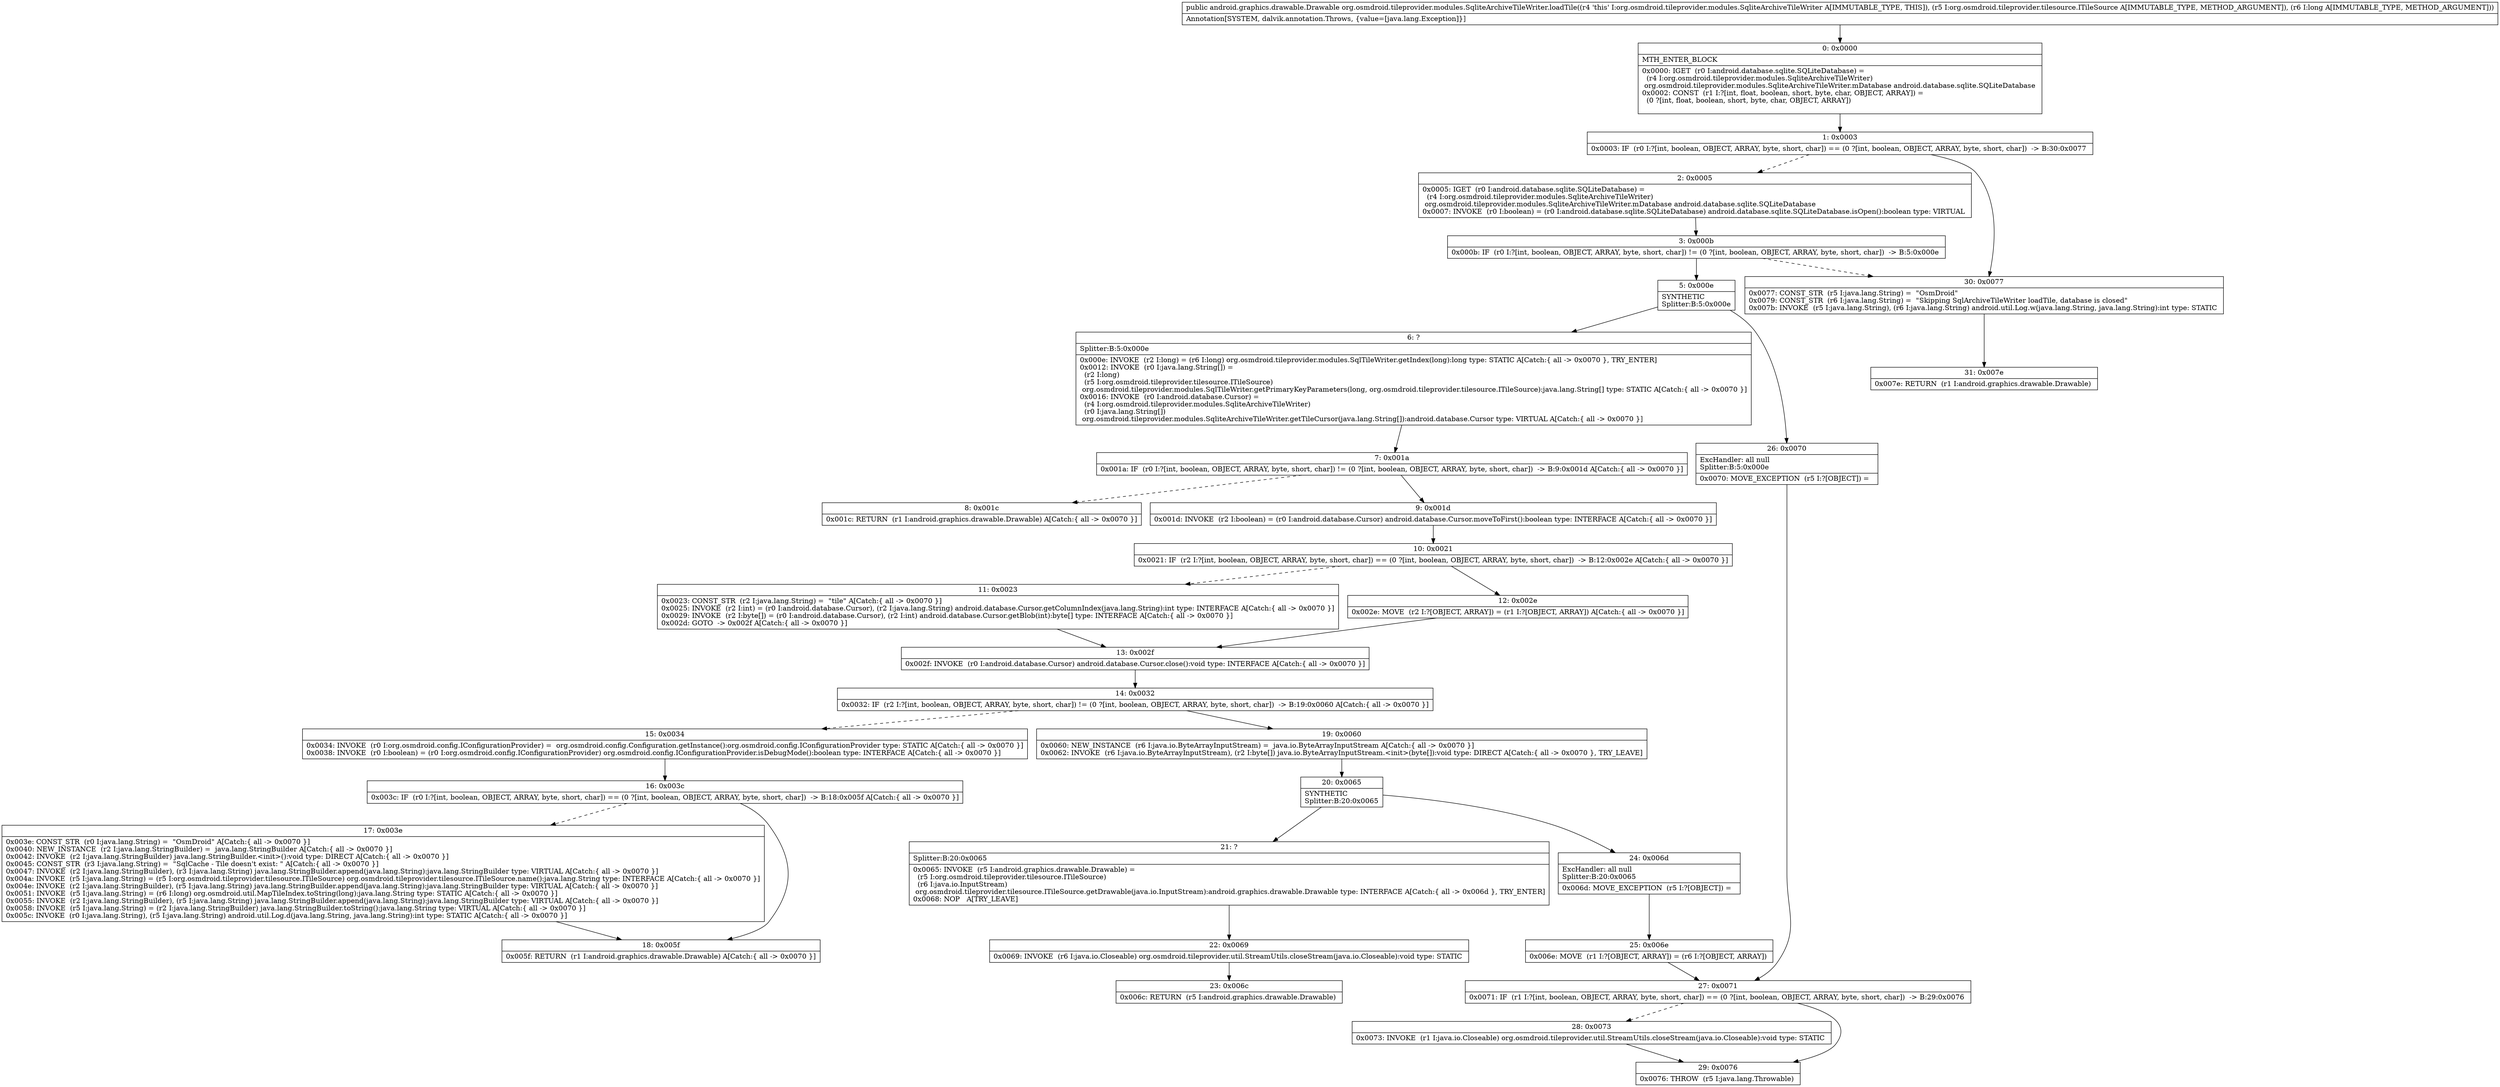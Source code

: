 digraph "CFG fororg.osmdroid.tileprovider.modules.SqliteArchiveTileWriter.loadTile(Lorg\/osmdroid\/tileprovider\/tilesource\/ITileSource;J)Landroid\/graphics\/drawable\/Drawable;" {
Node_0 [shape=record,label="{0\:\ 0x0000|MTH_ENTER_BLOCK\l|0x0000: IGET  (r0 I:android.database.sqlite.SQLiteDatabase) = \l  (r4 I:org.osmdroid.tileprovider.modules.SqliteArchiveTileWriter)\l org.osmdroid.tileprovider.modules.SqliteArchiveTileWriter.mDatabase android.database.sqlite.SQLiteDatabase \l0x0002: CONST  (r1 I:?[int, float, boolean, short, byte, char, OBJECT, ARRAY]) = \l  (0 ?[int, float, boolean, short, byte, char, OBJECT, ARRAY])\l \l}"];
Node_1 [shape=record,label="{1\:\ 0x0003|0x0003: IF  (r0 I:?[int, boolean, OBJECT, ARRAY, byte, short, char]) == (0 ?[int, boolean, OBJECT, ARRAY, byte, short, char])  \-\> B:30:0x0077 \l}"];
Node_2 [shape=record,label="{2\:\ 0x0005|0x0005: IGET  (r0 I:android.database.sqlite.SQLiteDatabase) = \l  (r4 I:org.osmdroid.tileprovider.modules.SqliteArchiveTileWriter)\l org.osmdroid.tileprovider.modules.SqliteArchiveTileWriter.mDatabase android.database.sqlite.SQLiteDatabase \l0x0007: INVOKE  (r0 I:boolean) = (r0 I:android.database.sqlite.SQLiteDatabase) android.database.sqlite.SQLiteDatabase.isOpen():boolean type: VIRTUAL \l}"];
Node_3 [shape=record,label="{3\:\ 0x000b|0x000b: IF  (r0 I:?[int, boolean, OBJECT, ARRAY, byte, short, char]) != (0 ?[int, boolean, OBJECT, ARRAY, byte, short, char])  \-\> B:5:0x000e \l}"];
Node_5 [shape=record,label="{5\:\ 0x000e|SYNTHETIC\lSplitter:B:5:0x000e\l}"];
Node_6 [shape=record,label="{6\:\ ?|Splitter:B:5:0x000e\l|0x000e: INVOKE  (r2 I:long) = (r6 I:long) org.osmdroid.tileprovider.modules.SqlTileWriter.getIndex(long):long type: STATIC A[Catch:\{ all \-\> 0x0070 \}, TRY_ENTER]\l0x0012: INVOKE  (r0 I:java.lang.String[]) = \l  (r2 I:long)\l  (r5 I:org.osmdroid.tileprovider.tilesource.ITileSource)\l org.osmdroid.tileprovider.modules.SqlTileWriter.getPrimaryKeyParameters(long, org.osmdroid.tileprovider.tilesource.ITileSource):java.lang.String[] type: STATIC A[Catch:\{ all \-\> 0x0070 \}]\l0x0016: INVOKE  (r0 I:android.database.Cursor) = \l  (r4 I:org.osmdroid.tileprovider.modules.SqliteArchiveTileWriter)\l  (r0 I:java.lang.String[])\l org.osmdroid.tileprovider.modules.SqliteArchiveTileWriter.getTileCursor(java.lang.String[]):android.database.Cursor type: VIRTUAL A[Catch:\{ all \-\> 0x0070 \}]\l}"];
Node_7 [shape=record,label="{7\:\ 0x001a|0x001a: IF  (r0 I:?[int, boolean, OBJECT, ARRAY, byte, short, char]) != (0 ?[int, boolean, OBJECT, ARRAY, byte, short, char])  \-\> B:9:0x001d A[Catch:\{ all \-\> 0x0070 \}]\l}"];
Node_8 [shape=record,label="{8\:\ 0x001c|0x001c: RETURN  (r1 I:android.graphics.drawable.Drawable) A[Catch:\{ all \-\> 0x0070 \}]\l}"];
Node_9 [shape=record,label="{9\:\ 0x001d|0x001d: INVOKE  (r2 I:boolean) = (r0 I:android.database.Cursor) android.database.Cursor.moveToFirst():boolean type: INTERFACE A[Catch:\{ all \-\> 0x0070 \}]\l}"];
Node_10 [shape=record,label="{10\:\ 0x0021|0x0021: IF  (r2 I:?[int, boolean, OBJECT, ARRAY, byte, short, char]) == (0 ?[int, boolean, OBJECT, ARRAY, byte, short, char])  \-\> B:12:0x002e A[Catch:\{ all \-\> 0x0070 \}]\l}"];
Node_11 [shape=record,label="{11\:\ 0x0023|0x0023: CONST_STR  (r2 I:java.lang.String) =  \"tile\" A[Catch:\{ all \-\> 0x0070 \}]\l0x0025: INVOKE  (r2 I:int) = (r0 I:android.database.Cursor), (r2 I:java.lang.String) android.database.Cursor.getColumnIndex(java.lang.String):int type: INTERFACE A[Catch:\{ all \-\> 0x0070 \}]\l0x0029: INVOKE  (r2 I:byte[]) = (r0 I:android.database.Cursor), (r2 I:int) android.database.Cursor.getBlob(int):byte[] type: INTERFACE A[Catch:\{ all \-\> 0x0070 \}]\l0x002d: GOTO  \-\> 0x002f A[Catch:\{ all \-\> 0x0070 \}]\l}"];
Node_12 [shape=record,label="{12\:\ 0x002e|0x002e: MOVE  (r2 I:?[OBJECT, ARRAY]) = (r1 I:?[OBJECT, ARRAY]) A[Catch:\{ all \-\> 0x0070 \}]\l}"];
Node_13 [shape=record,label="{13\:\ 0x002f|0x002f: INVOKE  (r0 I:android.database.Cursor) android.database.Cursor.close():void type: INTERFACE A[Catch:\{ all \-\> 0x0070 \}]\l}"];
Node_14 [shape=record,label="{14\:\ 0x0032|0x0032: IF  (r2 I:?[int, boolean, OBJECT, ARRAY, byte, short, char]) != (0 ?[int, boolean, OBJECT, ARRAY, byte, short, char])  \-\> B:19:0x0060 A[Catch:\{ all \-\> 0x0070 \}]\l}"];
Node_15 [shape=record,label="{15\:\ 0x0034|0x0034: INVOKE  (r0 I:org.osmdroid.config.IConfigurationProvider) =  org.osmdroid.config.Configuration.getInstance():org.osmdroid.config.IConfigurationProvider type: STATIC A[Catch:\{ all \-\> 0x0070 \}]\l0x0038: INVOKE  (r0 I:boolean) = (r0 I:org.osmdroid.config.IConfigurationProvider) org.osmdroid.config.IConfigurationProvider.isDebugMode():boolean type: INTERFACE A[Catch:\{ all \-\> 0x0070 \}]\l}"];
Node_16 [shape=record,label="{16\:\ 0x003c|0x003c: IF  (r0 I:?[int, boolean, OBJECT, ARRAY, byte, short, char]) == (0 ?[int, boolean, OBJECT, ARRAY, byte, short, char])  \-\> B:18:0x005f A[Catch:\{ all \-\> 0x0070 \}]\l}"];
Node_17 [shape=record,label="{17\:\ 0x003e|0x003e: CONST_STR  (r0 I:java.lang.String) =  \"OsmDroid\" A[Catch:\{ all \-\> 0x0070 \}]\l0x0040: NEW_INSTANCE  (r2 I:java.lang.StringBuilder) =  java.lang.StringBuilder A[Catch:\{ all \-\> 0x0070 \}]\l0x0042: INVOKE  (r2 I:java.lang.StringBuilder) java.lang.StringBuilder.\<init\>():void type: DIRECT A[Catch:\{ all \-\> 0x0070 \}]\l0x0045: CONST_STR  (r3 I:java.lang.String) =  \"SqlCache \- Tile doesn't exist: \" A[Catch:\{ all \-\> 0x0070 \}]\l0x0047: INVOKE  (r2 I:java.lang.StringBuilder), (r3 I:java.lang.String) java.lang.StringBuilder.append(java.lang.String):java.lang.StringBuilder type: VIRTUAL A[Catch:\{ all \-\> 0x0070 \}]\l0x004a: INVOKE  (r5 I:java.lang.String) = (r5 I:org.osmdroid.tileprovider.tilesource.ITileSource) org.osmdroid.tileprovider.tilesource.ITileSource.name():java.lang.String type: INTERFACE A[Catch:\{ all \-\> 0x0070 \}]\l0x004e: INVOKE  (r2 I:java.lang.StringBuilder), (r5 I:java.lang.String) java.lang.StringBuilder.append(java.lang.String):java.lang.StringBuilder type: VIRTUAL A[Catch:\{ all \-\> 0x0070 \}]\l0x0051: INVOKE  (r5 I:java.lang.String) = (r6 I:long) org.osmdroid.util.MapTileIndex.toString(long):java.lang.String type: STATIC A[Catch:\{ all \-\> 0x0070 \}]\l0x0055: INVOKE  (r2 I:java.lang.StringBuilder), (r5 I:java.lang.String) java.lang.StringBuilder.append(java.lang.String):java.lang.StringBuilder type: VIRTUAL A[Catch:\{ all \-\> 0x0070 \}]\l0x0058: INVOKE  (r5 I:java.lang.String) = (r2 I:java.lang.StringBuilder) java.lang.StringBuilder.toString():java.lang.String type: VIRTUAL A[Catch:\{ all \-\> 0x0070 \}]\l0x005c: INVOKE  (r0 I:java.lang.String), (r5 I:java.lang.String) android.util.Log.d(java.lang.String, java.lang.String):int type: STATIC A[Catch:\{ all \-\> 0x0070 \}]\l}"];
Node_18 [shape=record,label="{18\:\ 0x005f|0x005f: RETURN  (r1 I:android.graphics.drawable.Drawable) A[Catch:\{ all \-\> 0x0070 \}]\l}"];
Node_19 [shape=record,label="{19\:\ 0x0060|0x0060: NEW_INSTANCE  (r6 I:java.io.ByteArrayInputStream) =  java.io.ByteArrayInputStream A[Catch:\{ all \-\> 0x0070 \}]\l0x0062: INVOKE  (r6 I:java.io.ByteArrayInputStream), (r2 I:byte[]) java.io.ByteArrayInputStream.\<init\>(byte[]):void type: DIRECT A[Catch:\{ all \-\> 0x0070 \}, TRY_LEAVE]\l}"];
Node_20 [shape=record,label="{20\:\ 0x0065|SYNTHETIC\lSplitter:B:20:0x0065\l}"];
Node_21 [shape=record,label="{21\:\ ?|Splitter:B:20:0x0065\l|0x0065: INVOKE  (r5 I:android.graphics.drawable.Drawable) = \l  (r5 I:org.osmdroid.tileprovider.tilesource.ITileSource)\l  (r6 I:java.io.InputStream)\l org.osmdroid.tileprovider.tilesource.ITileSource.getDrawable(java.io.InputStream):android.graphics.drawable.Drawable type: INTERFACE A[Catch:\{ all \-\> 0x006d \}, TRY_ENTER]\l0x0068: NOP   A[TRY_LEAVE]\l}"];
Node_22 [shape=record,label="{22\:\ 0x0069|0x0069: INVOKE  (r6 I:java.io.Closeable) org.osmdroid.tileprovider.util.StreamUtils.closeStream(java.io.Closeable):void type: STATIC \l}"];
Node_23 [shape=record,label="{23\:\ 0x006c|0x006c: RETURN  (r5 I:android.graphics.drawable.Drawable) \l}"];
Node_24 [shape=record,label="{24\:\ 0x006d|ExcHandler: all null\lSplitter:B:20:0x0065\l|0x006d: MOVE_EXCEPTION  (r5 I:?[OBJECT]) =  \l}"];
Node_25 [shape=record,label="{25\:\ 0x006e|0x006e: MOVE  (r1 I:?[OBJECT, ARRAY]) = (r6 I:?[OBJECT, ARRAY]) \l}"];
Node_26 [shape=record,label="{26\:\ 0x0070|ExcHandler: all null\lSplitter:B:5:0x000e\l|0x0070: MOVE_EXCEPTION  (r5 I:?[OBJECT]) =  \l}"];
Node_27 [shape=record,label="{27\:\ 0x0071|0x0071: IF  (r1 I:?[int, boolean, OBJECT, ARRAY, byte, short, char]) == (0 ?[int, boolean, OBJECT, ARRAY, byte, short, char])  \-\> B:29:0x0076 \l}"];
Node_28 [shape=record,label="{28\:\ 0x0073|0x0073: INVOKE  (r1 I:java.io.Closeable) org.osmdroid.tileprovider.util.StreamUtils.closeStream(java.io.Closeable):void type: STATIC \l}"];
Node_29 [shape=record,label="{29\:\ 0x0076|0x0076: THROW  (r5 I:java.lang.Throwable) \l}"];
Node_30 [shape=record,label="{30\:\ 0x0077|0x0077: CONST_STR  (r5 I:java.lang.String) =  \"OsmDroid\" \l0x0079: CONST_STR  (r6 I:java.lang.String) =  \"Skipping SqlArchiveTileWriter loadTile, database is closed\" \l0x007b: INVOKE  (r5 I:java.lang.String), (r6 I:java.lang.String) android.util.Log.w(java.lang.String, java.lang.String):int type: STATIC \l}"];
Node_31 [shape=record,label="{31\:\ 0x007e|0x007e: RETURN  (r1 I:android.graphics.drawable.Drawable) \l}"];
MethodNode[shape=record,label="{public android.graphics.drawable.Drawable org.osmdroid.tileprovider.modules.SqliteArchiveTileWriter.loadTile((r4 'this' I:org.osmdroid.tileprovider.modules.SqliteArchiveTileWriter A[IMMUTABLE_TYPE, THIS]), (r5 I:org.osmdroid.tileprovider.tilesource.ITileSource A[IMMUTABLE_TYPE, METHOD_ARGUMENT]), (r6 I:long A[IMMUTABLE_TYPE, METHOD_ARGUMENT]))  | Annotation[SYSTEM, dalvik.annotation.Throws, \{value=[java.lang.Exception]\}]\l}"];
MethodNode -> Node_0;
Node_0 -> Node_1;
Node_1 -> Node_2[style=dashed];
Node_1 -> Node_30;
Node_2 -> Node_3;
Node_3 -> Node_5;
Node_3 -> Node_30[style=dashed];
Node_5 -> Node_6;
Node_5 -> Node_26;
Node_6 -> Node_7;
Node_7 -> Node_8[style=dashed];
Node_7 -> Node_9;
Node_9 -> Node_10;
Node_10 -> Node_11[style=dashed];
Node_10 -> Node_12;
Node_11 -> Node_13;
Node_12 -> Node_13;
Node_13 -> Node_14;
Node_14 -> Node_15[style=dashed];
Node_14 -> Node_19;
Node_15 -> Node_16;
Node_16 -> Node_17[style=dashed];
Node_16 -> Node_18;
Node_17 -> Node_18;
Node_19 -> Node_20;
Node_20 -> Node_21;
Node_20 -> Node_24;
Node_21 -> Node_22;
Node_22 -> Node_23;
Node_24 -> Node_25;
Node_25 -> Node_27;
Node_26 -> Node_27;
Node_27 -> Node_28[style=dashed];
Node_27 -> Node_29;
Node_28 -> Node_29;
Node_30 -> Node_31;
}


